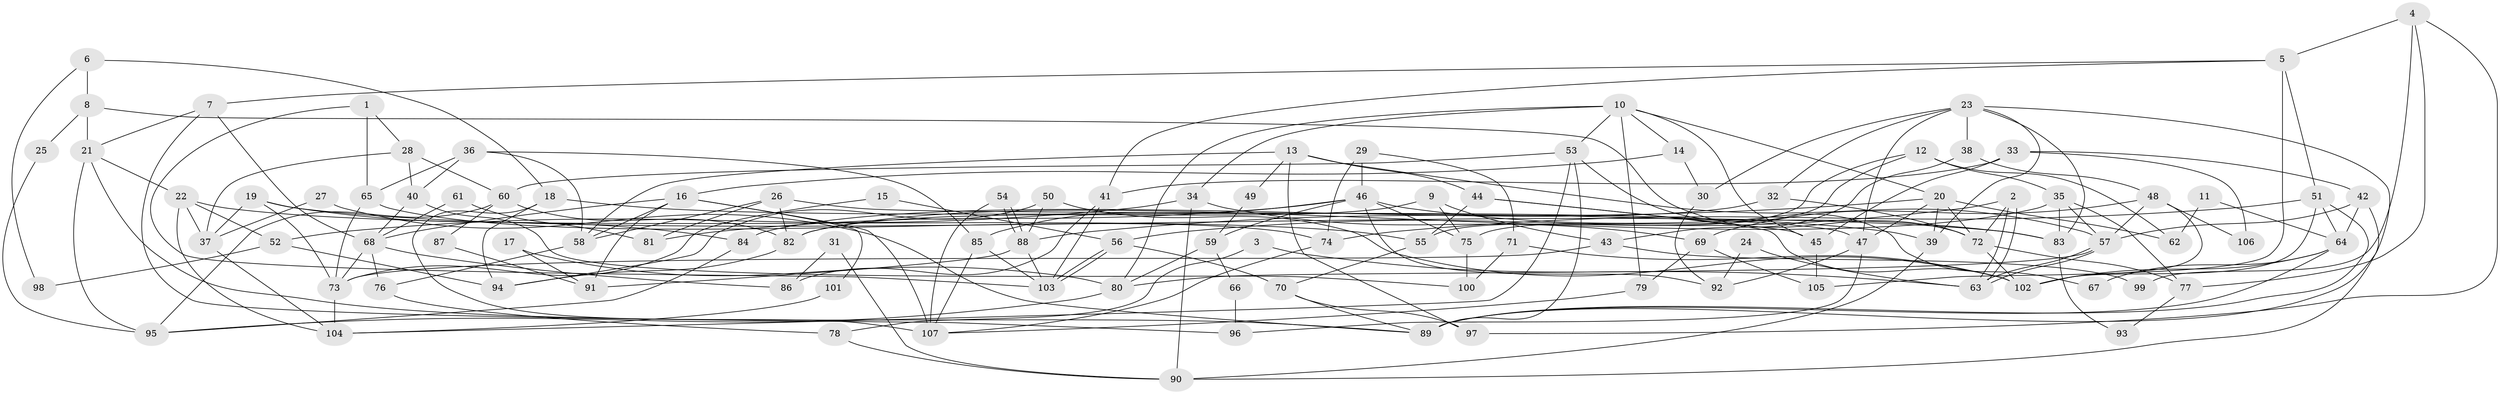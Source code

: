 // coarse degree distribution, {4: 0.28, 5: 0.2, 7: 0.13333333333333333, 3: 0.17333333333333334, 8: 0.013333333333333334, 6: 0.09333333333333334, 2: 0.08, 9: 0.02666666666666667}
// Generated by graph-tools (version 1.1) at 2025/37/03/04/25 23:37:14]
// undirected, 107 vertices, 214 edges
graph export_dot {
  node [color=gray90,style=filled];
  1;
  2;
  3;
  4;
  5;
  6;
  7;
  8;
  9;
  10;
  11;
  12;
  13;
  14;
  15;
  16;
  17;
  18;
  19;
  20;
  21;
  22;
  23;
  24;
  25;
  26;
  27;
  28;
  29;
  30;
  31;
  32;
  33;
  34;
  35;
  36;
  37;
  38;
  39;
  40;
  41;
  42;
  43;
  44;
  45;
  46;
  47;
  48;
  49;
  50;
  51;
  52;
  53;
  54;
  55;
  56;
  57;
  58;
  59;
  60;
  61;
  62;
  63;
  64;
  65;
  66;
  67;
  68;
  69;
  70;
  71;
  72;
  73;
  74;
  75;
  76;
  77;
  78;
  79;
  80;
  81;
  82;
  83;
  84;
  85;
  86;
  87;
  88;
  89;
  90;
  91;
  92;
  93;
  94;
  95;
  96;
  97;
  98;
  99;
  100;
  101;
  102;
  103;
  104;
  105;
  106;
  107;
  1 -- 28;
  1 -- 103;
  1 -- 65;
  2 -- 63;
  2 -- 63;
  2 -- 56;
  2 -- 72;
  3 -- 63;
  3 -- 78;
  4 -- 5;
  4 -- 77;
  4 -- 97;
  4 -- 99;
  5 -- 105;
  5 -- 41;
  5 -- 7;
  5 -- 51;
  6 -- 8;
  6 -- 18;
  6 -- 98;
  7 -- 21;
  7 -- 68;
  7 -- 96;
  8 -- 72;
  8 -- 21;
  8 -- 25;
  9 -- 82;
  9 -- 75;
  9 -- 43;
  10 -- 79;
  10 -- 14;
  10 -- 20;
  10 -- 34;
  10 -- 45;
  10 -- 53;
  10 -- 80;
  11 -- 62;
  11 -- 64;
  12 -- 35;
  12 -- 55;
  12 -- 62;
  12 -- 75;
  13 -- 57;
  13 -- 58;
  13 -- 44;
  13 -- 49;
  13 -- 97;
  14 -- 30;
  14 -- 16;
  15 -- 73;
  15 -- 56;
  16 -- 68;
  16 -- 58;
  16 -- 91;
  16 -- 101;
  16 -- 107;
  17 -- 80;
  17 -- 91;
  18 -- 107;
  18 -- 39;
  18 -- 94;
  19 -- 83;
  19 -- 37;
  19 -- 73;
  19 -- 84;
  20 -- 88;
  20 -- 39;
  20 -- 47;
  20 -- 62;
  20 -- 72;
  21 -- 22;
  21 -- 95;
  21 -- 89;
  22 -- 55;
  22 -- 104;
  22 -- 37;
  22 -- 52;
  23 -- 38;
  23 -- 89;
  23 -- 30;
  23 -- 32;
  23 -- 39;
  23 -- 47;
  23 -- 83;
  24 -- 92;
  24 -- 63;
  25 -- 95;
  26 -- 82;
  26 -- 47;
  26 -- 58;
  26 -- 81;
  27 -- 89;
  27 -- 37;
  28 -- 60;
  28 -- 37;
  28 -- 40;
  29 -- 46;
  29 -- 74;
  29 -- 71;
  30 -- 92;
  31 -- 86;
  31 -- 90;
  32 -- 72;
  32 -- 84;
  33 -- 45;
  33 -- 42;
  33 -- 41;
  33 -- 106;
  34 -- 90;
  34 -- 52;
  34 -- 69;
  35 -- 82;
  35 -- 83;
  35 -- 57;
  35 -- 77;
  36 -- 85;
  36 -- 40;
  36 -- 58;
  36 -- 65;
  37 -- 104;
  38 -- 48;
  38 -- 43;
  39 -- 90;
  40 -- 68;
  40 -- 100;
  41 -- 103;
  41 -- 86;
  42 -- 64;
  42 -- 57;
  42 -- 90;
  43 -- 73;
  43 -- 99;
  44 -- 102;
  44 -- 45;
  44 -- 55;
  45 -- 105;
  46 -- 75;
  46 -- 85;
  46 -- 59;
  46 -- 81;
  46 -- 83;
  46 -- 92;
  47 -- 92;
  47 -- 96;
  48 -- 57;
  48 -- 102;
  48 -- 69;
  48 -- 106;
  49 -- 59;
  50 -- 102;
  50 -- 94;
  50 -- 88;
  51 -- 102;
  51 -- 64;
  51 -- 74;
  51 -- 89;
  52 -- 94;
  52 -- 98;
  53 -- 89;
  53 -- 60;
  53 -- 67;
  53 -- 104;
  54 -- 88;
  54 -- 88;
  54 -- 107;
  55 -- 70;
  56 -- 103;
  56 -- 103;
  56 -- 70;
  57 -- 63;
  57 -- 63;
  57 -- 80;
  58 -- 76;
  59 -- 80;
  59 -- 66;
  60 -- 95;
  60 -- 82;
  60 -- 87;
  61 -- 68;
  61 -- 81;
  64 -- 89;
  64 -- 67;
  64 -- 102;
  65 -- 73;
  65 -- 74;
  66 -- 96;
  68 -- 73;
  68 -- 76;
  68 -- 86;
  69 -- 79;
  69 -- 105;
  70 -- 97;
  70 -- 89;
  71 -- 102;
  71 -- 100;
  72 -- 77;
  72 -- 102;
  73 -- 104;
  74 -- 107;
  75 -- 100;
  76 -- 78;
  77 -- 93;
  78 -- 90;
  79 -- 107;
  80 -- 95;
  82 -- 94;
  83 -- 93;
  84 -- 95;
  85 -- 103;
  85 -- 107;
  87 -- 91;
  88 -- 91;
  88 -- 103;
  101 -- 104;
}
